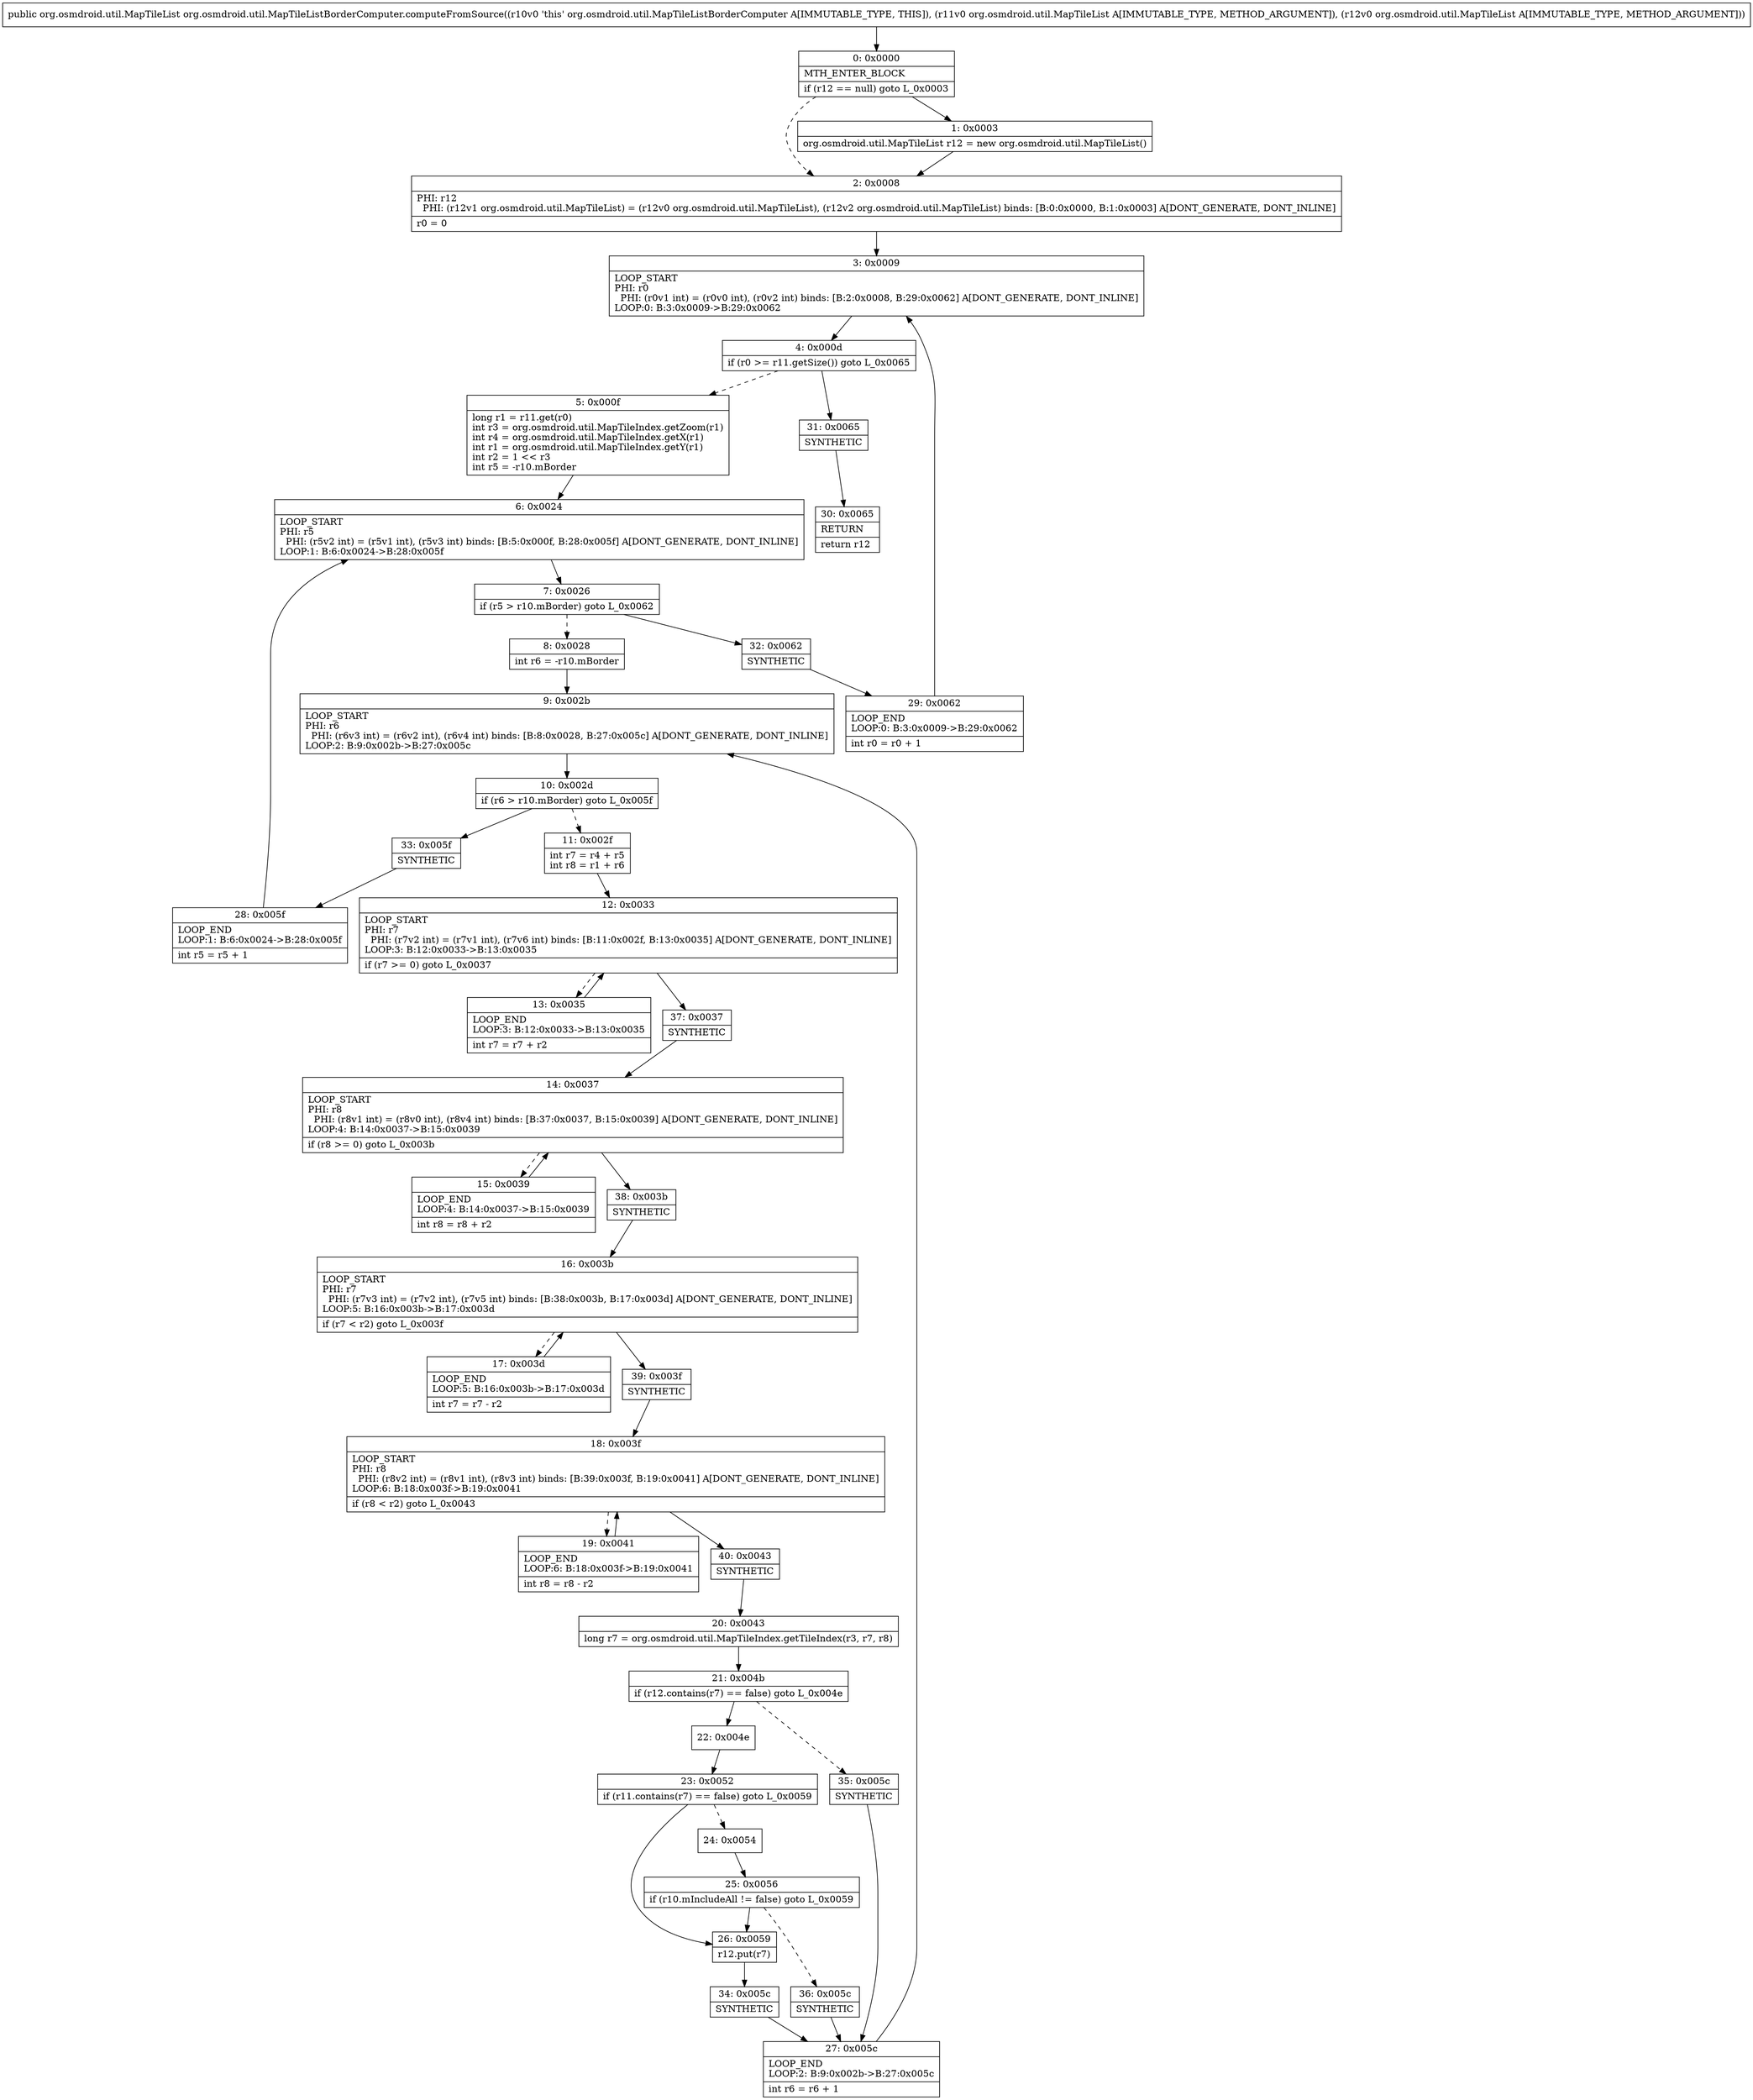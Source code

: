 digraph "CFG fororg.osmdroid.util.MapTileListBorderComputer.computeFromSource(Lorg\/osmdroid\/util\/MapTileList;Lorg\/osmdroid\/util\/MapTileList;)Lorg\/osmdroid\/util\/MapTileList;" {
Node_0 [shape=record,label="{0\:\ 0x0000|MTH_ENTER_BLOCK\l|if (r12 == null) goto L_0x0003\l}"];
Node_1 [shape=record,label="{1\:\ 0x0003|org.osmdroid.util.MapTileList r12 = new org.osmdroid.util.MapTileList()\l}"];
Node_2 [shape=record,label="{2\:\ 0x0008|PHI: r12 \l  PHI: (r12v1 org.osmdroid.util.MapTileList) = (r12v0 org.osmdroid.util.MapTileList), (r12v2 org.osmdroid.util.MapTileList) binds: [B:0:0x0000, B:1:0x0003] A[DONT_GENERATE, DONT_INLINE]\l|r0 = 0\l}"];
Node_3 [shape=record,label="{3\:\ 0x0009|LOOP_START\lPHI: r0 \l  PHI: (r0v1 int) = (r0v0 int), (r0v2 int) binds: [B:2:0x0008, B:29:0x0062] A[DONT_GENERATE, DONT_INLINE]\lLOOP:0: B:3:0x0009\-\>B:29:0x0062\l}"];
Node_4 [shape=record,label="{4\:\ 0x000d|if (r0 \>= r11.getSize()) goto L_0x0065\l}"];
Node_5 [shape=record,label="{5\:\ 0x000f|long r1 = r11.get(r0)\lint r3 = org.osmdroid.util.MapTileIndex.getZoom(r1)\lint r4 = org.osmdroid.util.MapTileIndex.getX(r1)\lint r1 = org.osmdroid.util.MapTileIndex.getY(r1)\lint r2 = 1 \<\< r3\lint r5 = \-r10.mBorder\l}"];
Node_6 [shape=record,label="{6\:\ 0x0024|LOOP_START\lPHI: r5 \l  PHI: (r5v2 int) = (r5v1 int), (r5v3 int) binds: [B:5:0x000f, B:28:0x005f] A[DONT_GENERATE, DONT_INLINE]\lLOOP:1: B:6:0x0024\-\>B:28:0x005f\l}"];
Node_7 [shape=record,label="{7\:\ 0x0026|if (r5 \> r10.mBorder) goto L_0x0062\l}"];
Node_8 [shape=record,label="{8\:\ 0x0028|int r6 = \-r10.mBorder\l}"];
Node_9 [shape=record,label="{9\:\ 0x002b|LOOP_START\lPHI: r6 \l  PHI: (r6v3 int) = (r6v2 int), (r6v4 int) binds: [B:8:0x0028, B:27:0x005c] A[DONT_GENERATE, DONT_INLINE]\lLOOP:2: B:9:0x002b\-\>B:27:0x005c\l}"];
Node_10 [shape=record,label="{10\:\ 0x002d|if (r6 \> r10.mBorder) goto L_0x005f\l}"];
Node_11 [shape=record,label="{11\:\ 0x002f|int r7 = r4 + r5\lint r8 = r1 + r6\l}"];
Node_12 [shape=record,label="{12\:\ 0x0033|LOOP_START\lPHI: r7 \l  PHI: (r7v2 int) = (r7v1 int), (r7v6 int) binds: [B:11:0x002f, B:13:0x0035] A[DONT_GENERATE, DONT_INLINE]\lLOOP:3: B:12:0x0033\-\>B:13:0x0035\l|if (r7 \>= 0) goto L_0x0037\l}"];
Node_13 [shape=record,label="{13\:\ 0x0035|LOOP_END\lLOOP:3: B:12:0x0033\-\>B:13:0x0035\l|int r7 = r7 + r2\l}"];
Node_14 [shape=record,label="{14\:\ 0x0037|LOOP_START\lPHI: r8 \l  PHI: (r8v1 int) = (r8v0 int), (r8v4 int) binds: [B:37:0x0037, B:15:0x0039] A[DONT_GENERATE, DONT_INLINE]\lLOOP:4: B:14:0x0037\-\>B:15:0x0039\l|if (r8 \>= 0) goto L_0x003b\l}"];
Node_15 [shape=record,label="{15\:\ 0x0039|LOOP_END\lLOOP:4: B:14:0x0037\-\>B:15:0x0039\l|int r8 = r8 + r2\l}"];
Node_16 [shape=record,label="{16\:\ 0x003b|LOOP_START\lPHI: r7 \l  PHI: (r7v3 int) = (r7v2 int), (r7v5 int) binds: [B:38:0x003b, B:17:0x003d] A[DONT_GENERATE, DONT_INLINE]\lLOOP:5: B:16:0x003b\-\>B:17:0x003d\l|if (r7 \< r2) goto L_0x003f\l}"];
Node_17 [shape=record,label="{17\:\ 0x003d|LOOP_END\lLOOP:5: B:16:0x003b\-\>B:17:0x003d\l|int r7 = r7 \- r2\l}"];
Node_18 [shape=record,label="{18\:\ 0x003f|LOOP_START\lPHI: r8 \l  PHI: (r8v2 int) = (r8v1 int), (r8v3 int) binds: [B:39:0x003f, B:19:0x0041] A[DONT_GENERATE, DONT_INLINE]\lLOOP:6: B:18:0x003f\-\>B:19:0x0041\l|if (r8 \< r2) goto L_0x0043\l}"];
Node_19 [shape=record,label="{19\:\ 0x0041|LOOP_END\lLOOP:6: B:18:0x003f\-\>B:19:0x0041\l|int r8 = r8 \- r2\l}"];
Node_20 [shape=record,label="{20\:\ 0x0043|long r7 = org.osmdroid.util.MapTileIndex.getTileIndex(r3, r7, r8)\l}"];
Node_21 [shape=record,label="{21\:\ 0x004b|if (r12.contains(r7) == false) goto L_0x004e\l}"];
Node_22 [shape=record,label="{22\:\ 0x004e}"];
Node_23 [shape=record,label="{23\:\ 0x0052|if (r11.contains(r7) == false) goto L_0x0059\l}"];
Node_24 [shape=record,label="{24\:\ 0x0054}"];
Node_25 [shape=record,label="{25\:\ 0x0056|if (r10.mIncludeAll != false) goto L_0x0059\l}"];
Node_26 [shape=record,label="{26\:\ 0x0059|r12.put(r7)\l}"];
Node_27 [shape=record,label="{27\:\ 0x005c|LOOP_END\lLOOP:2: B:9:0x002b\-\>B:27:0x005c\l|int r6 = r6 + 1\l}"];
Node_28 [shape=record,label="{28\:\ 0x005f|LOOP_END\lLOOP:1: B:6:0x0024\-\>B:28:0x005f\l|int r5 = r5 + 1\l}"];
Node_29 [shape=record,label="{29\:\ 0x0062|LOOP_END\lLOOP:0: B:3:0x0009\-\>B:29:0x0062\l|int r0 = r0 + 1\l}"];
Node_30 [shape=record,label="{30\:\ 0x0065|RETURN\l|return r12\l}"];
Node_31 [shape=record,label="{31\:\ 0x0065|SYNTHETIC\l}"];
Node_32 [shape=record,label="{32\:\ 0x0062|SYNTHETIC\l}"];
Node_33 [shape=record,label="{33\:\ 0x005f|SYNTHETIC\l}"];
Node_34 [shape=record,label="{34\:\ 0x005c|SYNTHETIC\l}"];
Node_35 [shape=record,label="{35\:\ 0x005c|SYNTHETIC\l}"];
Node_36 [shape=record,label="{36\:\ 0x005c|SYNTHETIC\l}"];
Node_37 [shape=record,label="{37\:\ 0x0037|SYNTHETIC\l}"];
Node_38 [shape=record,label="{38\:\ 0x003b|SYNTHETIC\l}"];
Node_39 [shape=record,label="{39\:\ 0x003f|SYNTHETIC\l}"];
Node_40 [shape=record,label="{40\:\ 0x0043|SYNTHETIC\l}"];
MethodNode[shape=record,label="{public org.osmdroid.util.MapTileList org.osmdroid.util.MapTileListBorderComputer.computeFromSource((r10v0 'this' org.osmdroid.util.MapTileListBorderComputer A[IMMUTABLE_TYPE, THIS]), (r11v0 org.osmdroid.util.MapTileList A[IMMUTABLE_TYPE, METHOD_ARGUMENT]), (r12v0 org.osmdroid.util.MapTileList A[IMMUTABLE_TYPE, METHOD_ARGUMENT])) }"];
MethodNode -> Node_0;
Node_0 -> Node_1;
Node_0 -> Node_2[style=dashed];
Node_1 -> Node_2;
Node_2 -> Node_3;
Node_3 -> Node_4;
Node_4 -> Node_5[style=dashed];
Node_4 -> Node_31;
Node_5 -> Node_6;
Node_6 -> Node_7;
Node_7 -> Node_8[style=dashed];
Node_7 -> Node_32;
Node_8 -> Node_9;
Node_9 -> Node_10;
Node_10 -> Node_11[style=dashed];
Node_10 -> Node_33;
Node_11 -> Node_12;
Node_12 -> Node_13[style=dashed];
Node_12 -> Node_37;
Node_13 -> Node_12;
Node_14 -> Node_15[style=dashed];
Node_14 -> Node_38;
Node_15 -> Node_14;
Node_16 -> Node_17[style=dashed];
Node_16 -> Node_39;
Node_17 -> Node_16;
Node_18 -> Node_19[style=dashed];
Node_18 -> Node_40;
Node_19 -> Node_18;
Node_20 -> Node_21;
Node_21 -> Node_22;
Node_21 -> Node_35[style=dashed];
Node_22 -> Node_23;
Node_23 -> Node_24[style=dashed];
Node_23 -> Node_26;
Node_24 -> Node_25;
Node_25 -> Node_26;
Node_25 -> Node_36[style=dashed];
Node_26 -> Node_34;
Node_27 -> Node_9;
Node_28 -> Node_6;
Node_29 -> Node_3;
Node_31 -> Node_30;
Node_32 -> Node_29;
Node_33 -> Node_28;
Node_34 -> Node_27;
Node_35 -> Node_27;
Node_36 -> Node_27;
Node_37 -> Node_14;
Node_38 -> Node_16;
Node_39 -> Node_18;
Node_40 -> Node_20;
}

